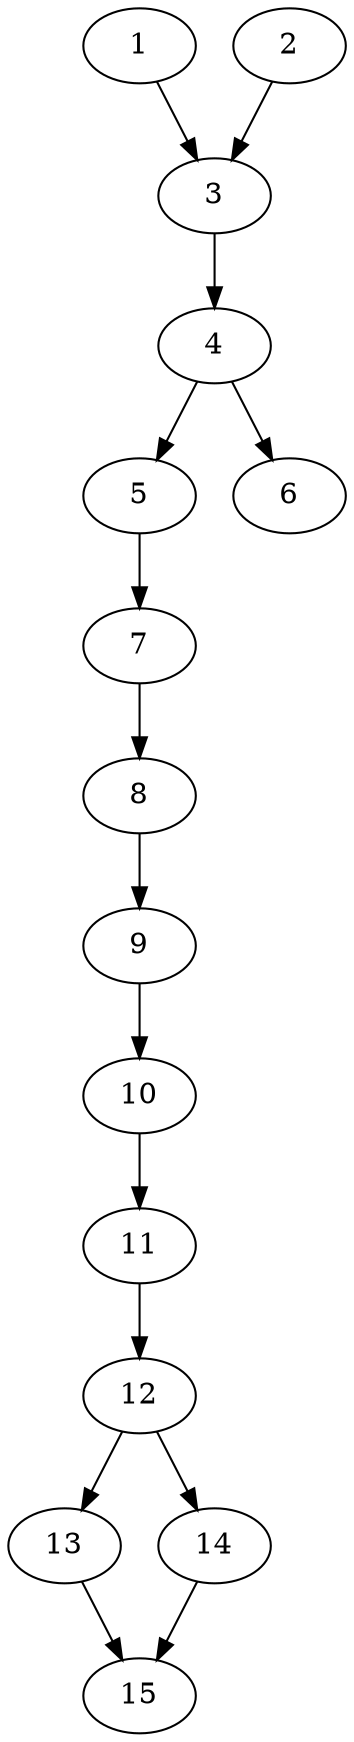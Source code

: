 // DAG automatically generated by daggen at Tue Aug  6 16:26:17 2019
// ./daggen --dot -n 15 --ccr 0.3 --fat 0.4 --regular 0.5 --density 0.7 --mindata 5242880 --maxdata 52428800 
digraph G {
  1 [size="106796373", alpha="0.09", expect_size="32038912"] 
  1 -> 3 [size ="32038912"]
  2 [size="138782720", alpha="0.06", expect_size="41634816"] 
  2 -> 3 [size ="41634816"]
  3 [size="115374080", alpha="0.18", expect_size="34612224"] 
  3 -> 4 [size ="34612224"]
  4 [size="105202347", alpha="0.15", expect_size="31560704"] 
  4 -> 5 [size ="31560704"]
  4 -> 6 [size ="31560704"]
  5 [size="133386240", alpha="0.06", expect_size="40015872"] 
  5 -> 7 [size ="40015872"]
  6 [size="74693973", alpha="0.09", expect_size="22408192"] 
  7 [size="66030933", alpha="0.17", expect_size="19809280"] 
  7 -> 8 [size ="19809280"]
  8 [size="124525227", alpha="0.19", expect_size="37357568"] 
  8 -> 9 [size ="37357568"]
  9 [size="163833173", alpha="0.04", expect_size="49149952"] 
  9 -> 10 [size ="49149952"]
  10 [size="169366187", alpha="0.03", expect_size="50809856"] 
  10 -> 11 [size ="50809856"]
  11 [size="166707200", alpha="0.01", expect_size="50012160"] 
  11 -> 12 [size ="50012160"]
  12 [size="80994987", alpha="0.04", expect_size="24298496"] 
  12 -> 13 [size ="24298496"]
  12 -> 14 [size ="24298496"]
  13 [size="130146987", alpha="0.10", expect_size="39044096"] 
  13 -> 15 [size ="39044096"]
  14 [size="115978240", alpha="0.05", expect_size="34793472"] 
  14 -> 15 [size ="34793472"]
  15 [size="78479360", alpha="0.18", expect_size="23543808"] 
}
